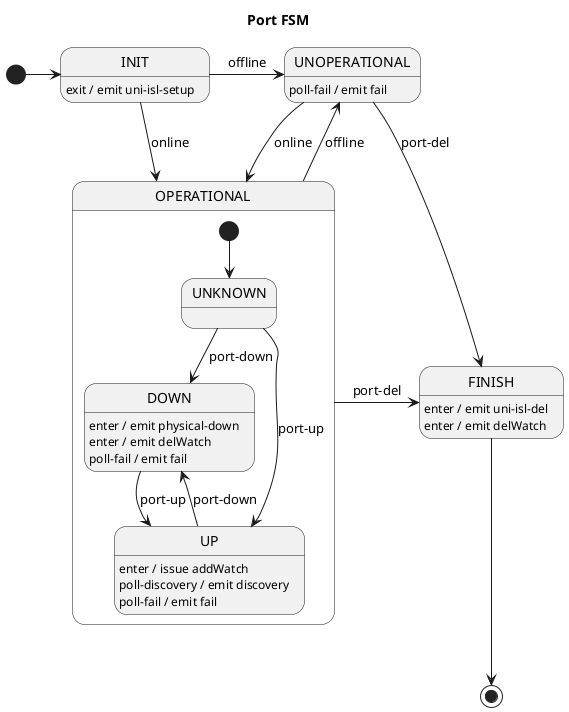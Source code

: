 Internal state:
* history data (constructor)

Input signals:
* port-up (switch)
* port-down (switch)
* online (switch)
* offline (switch)
* poll-discovery (poll)
* poll-fail (poll)

Output signals:
* physical-down (isl/2)
* uni-isl-setup (isl/2)
* discovery (isl/2)
* fail (isl/2)

@startuml
title Port FSM

[*] -right-> INIT

INIT -r-> UNOPERATIONAL : offline
INIT -r-> OPERATIONAL : online
INIT : exit / emit uni-isl-setup

state OPERATIONAL {
    [*] --> UNKNOWN

    UNKNOWN --> DOWN : port-down
    UNKNOWN --> UP : port-up

    DOWN --> UP : port-up
    DOWN : enter / emit physical-down
    DOWN : enter / emit delWatch
    DOWN : poll-fail / emit fail

    UP --> DOWN : port-down
    UP : enter / issue addWatch
    UP : poll-discovery / emit discovery
    UP : poll-fail / emit fail
}

OPERATIONAL --> UNOPERATIONAL : offline
OPERATIONAL -r-> FINISH : port-del

UNOPERATIONAL --> OPERATIONAL : online
UNOPERATIONAL --> FINISH : port-del
UNOPERATIONAL : poll-fail / emit fail

FINISH: enter / emit uni-isl-del
FINISH: enter / emit delWatch
FINISH -d-> [*]

@enduml
